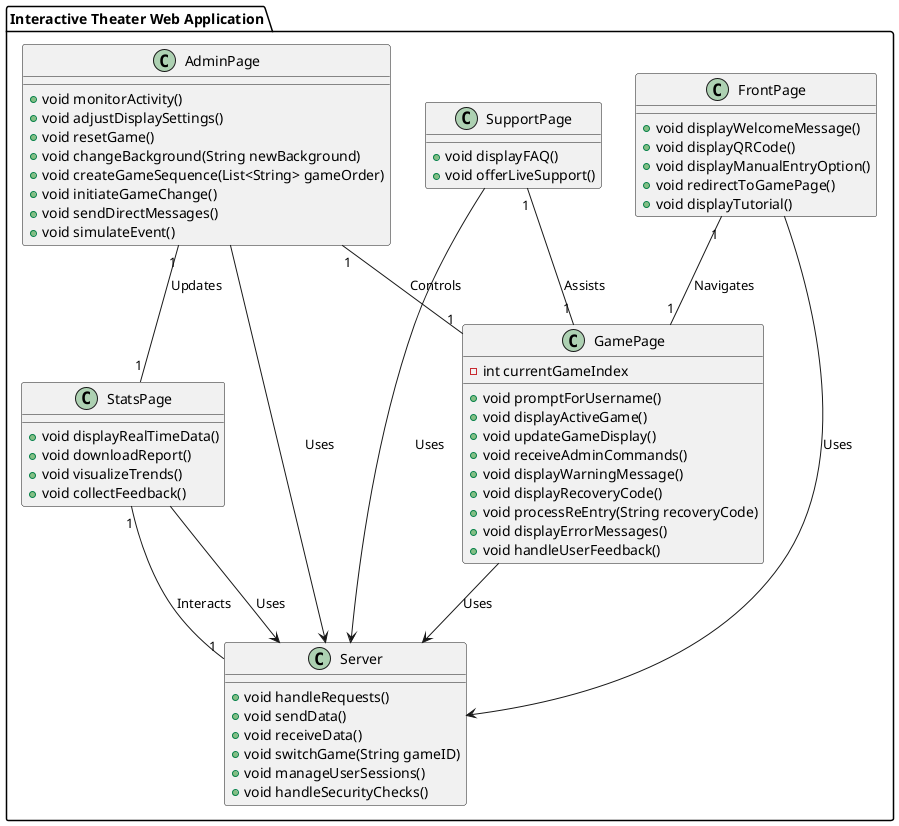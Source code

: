 @startuml

package "Interactive Theater Web Application" {

    class FrontPage {
        +void displayWelcomeMessage()
        +void displayQRCode()
        +void displayManualEntryOption()
        +void redirectToGamePage()
        +void displayTutorial()
    }

    class GamePage {
        -int currentGameIndex
        +void promptForUsername()
        +void displayActiveGame()
        +void updateGameDisplay()
        +void receiveAdminCommands()
        +void displayWarningMessage()
        +void displayRecoveryCode()
        +void processReEntry(String recoveryCode)
        +void displayErrorMessages()
        +void handleUserFeedback()
    }

    class AdminPage {
        +void monitorActivity()
        +void adjustDisplaySettings()
        +void resetGame()
        +void changeBackground(String newBackground)
        +void createGameSequence(List<String> gameOrder)
        +void initiateGameChange()
        +void sendDirectMessages()
        +void simulateEvent()
    }

    class StatsPage {
        +void displayRealTimeData()
        +void downloadReport()
        +void visualizeTrends()
        +void collectFeedback()
    }

    class SupportPage {
        +void displayFAQ()
        +void offerLiveSupport()
    }

    class Server {
        +void handleRequests()
        +void sendData()
        +void receiveData()
        +void switchGame(String gameID)
        +void manageUserSessions()
        +void handleSecurityChecks()
    }

    FrontPage --> Server : Uses
    GamePage --> Server : Uses
    AdminPage --> Server : Uses
    StatsPage --> Server : Uses
    SupportPage --> Server : Uses

    FrontPage "1" -- "1" GamePage : Navigates
    AdminPage "1" -- "1" GamePage : Controls
    AdminPage "1" -- "1" StatsPage : Updates
    StatsPage "1" -- "1" Server : Interacts
    SupportPage "1" -- "1" GamePage : Assists

}

@enduml
